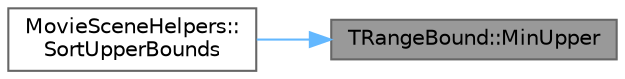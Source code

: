 digraph "TRangeBound::MinUpper"
{
 // INTERACTIVE_SVG=YES
 // LATEX_PDF_SIZE
  bgcolor="transparent";
  edge [fontname=Helvetica,fontsize=10,labelfontname=Helvetica,labelfontsize=10];
  node [fontname=Helvetica,fontsize=10,shape=box,height=0.2,width=0.4];
  rankdir="RL";
  Node1 [id="Node000001",label="TRangeBound::MinUpper",height=0.2,width=0.4,color="gray40", fillcolor="grey60", style="filled", fontcolor="black",tooltip="Returns the lesser of two upper bounds."];
  Node1 -> Node2 [id="edge1_Node000001_Node000002",dir="back",color="steelblue1",style="solid",tooltip=" "];
  Node2 [id="Node000002",label="MovieSceneHelpers::\lSortUpperBounds",height=0.2,width=0.4,color="grey40", fillcolor="white", style="filled",URL="$da/dc7/classMovieSceneHelpers.html#a68957d95babf4db45cfa5272005d807a",tooltip="Sort predicate that sorts upper bounds of a range."];
}
